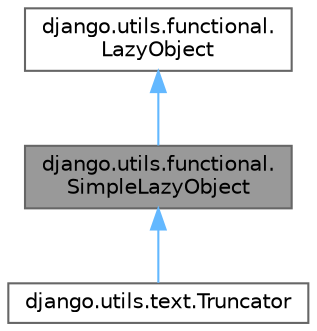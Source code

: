 digraph "django.utils.functional.SimpleLazyObject"
{
 // LATEX_PDF_SIZE
  bgcolor="transparent";
  edge [fontname=Helvetica,fontsize=10,labelfontname=Helvetica,labelfontsize=10];
  node [fontname=Helvetica,fontsize=10,shape=box,height=0.2,width=0.4];
  Node1 [id="Node000001",label="django.utils.functional.\lSimpleLazyObject",height=0.2,width=0.4,color="gray40", fillcolor="grey60", style="filled", fontcolor="black",tooltip=" "];
  Node2 -> Node1 [id="edge1_Node000001_Node000002",dir="back",color="steelblue1",style="solid",tooltip=" "];
  Node2 [id="Node000002",label="django.utils.functional.\lLazyObject",height=0.2,width=0.4,color="gray40", fillcolor="white", style="filled",URL="$classdjango_1_1utils_1_1functional_1_1_lazy_object.html",tooltip=" "];
  Node1 -> Node3 [id="edge2_Node000001_Node000003",dir="back",color="steelblue1",style="solid",tooltip=" "];
  Node3 [id="Node000003",label="django.utils.text.Truncator",height=0.2,width=0.4,color="gray40", fillcolor="white", style="filled",URL="$classdjango_1_1utils_1_1text_1_1_truncator.html",tooltip=" "];
}
